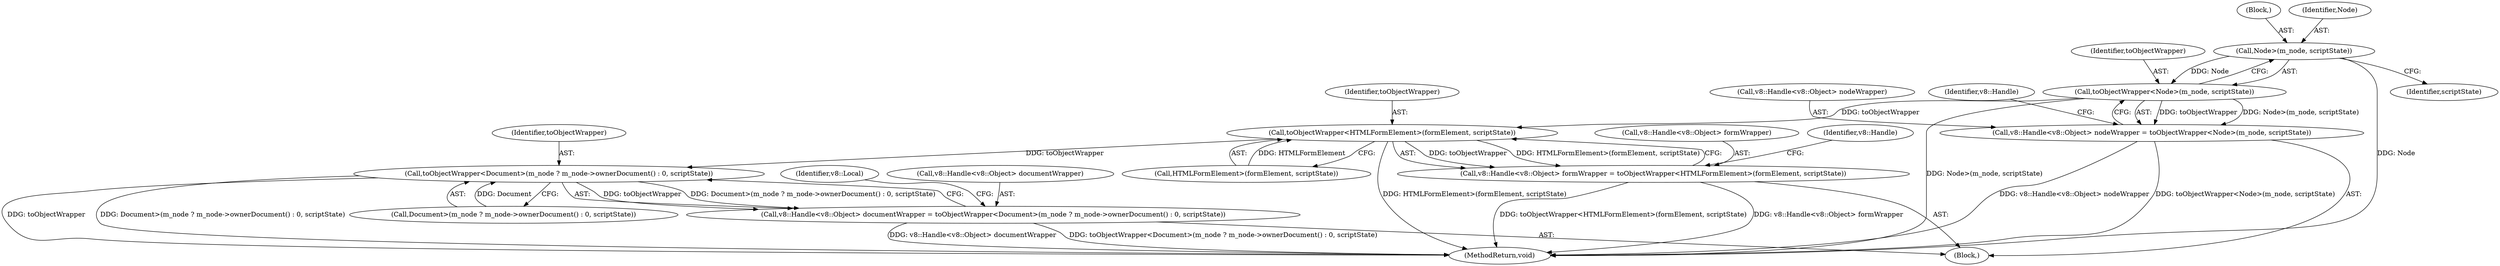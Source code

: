 digraph "0_Chrome_fc81fcf38edd250876cc384a6ed5567e1b2999e4@pointer" {
"1000203" [label="(Call,Node>(m_node, scriptState))"];
"1000201" [label="(Call,toObjectWrapper<Node>(m_node, scriptState))"];
"1000195" [label="(Call,v8::Handle<v8::Object> nodeWrapper = toObjectWrapper<Node>(m_node, scriptState))"];
"1000214" [label="(Call,toObjectWrapper<HTMLFormElement>(formElement, scriptState))"];
"1000208" [label="(Call,v8::Handle<v8::Object> formWrapper = toObjectWrapper<HTMLFormElement>(formElement, scriptState))"];
"1000227" [label="(Call,toObjectWrapper<Document>(m_node ? m_node->ownerDocument() : 0, scriptState))"];
"1000221" [label="(Call,v8::Handle<v8::Object> documentWrapper = toObjectWrapper<Document>(m_node ? m_node->ownerDocument() : 0, scriptState))"];
"1000215" [label="(Identifier,toObjectWrapper)"];
"1000203" [label="(Call,Node>(m_node, scriptState))"];
"1000239" [label="(Identifier,v8::Local)"];
"1000208" [label="(Call,v8::Handle<v8::Object> formWrapper = toObjectWrapper<HTMLFormElement>(formElement, scriptState))"];
"1000221" [label="(Call,v8::Handle<v8::Object> documentWrapper = toObjectWrapper<Document>(m_node ? m_node->ownerDocument() : 0, scriptState))"];
"1000229" [label="(Call,Document>(m_node ? m_node->ownerDocument() : 0, scriptState))"];
"1000195" [label="(Call,v8::Handle<v8::Object> nodeWrapper = toObjectWrapper<Node>(m_node, scriptState))"];
"1000222" [label="(Call,v8::Handle<v8::Object> documentWrapper)"];
"1000196" [label="(Call,v8::Handle<v8::Object> nodeWrapper)"];
"1000210" [label="(Identifier,v8::Handle)"];
"1000216" [label="(Call,HTMLFormElement>(formElement, scriptState))"];
"1000337" [label="(MethodReturn,void)"];
"1000207" [label="(Identifier,scriptState)"];
"1000202" [label="(Identifier,toObjectWrapper)"];
"1000228" [label="(Identifier,toObjectWrapper)"];
"1000205" [label="(Block,)"];
"1000103" [label="(Block,)"];
"1000227" [label="(Call,toObjectWrapper<Document>(m_node ? m_node->ownerDocument() : 0, scriptState))"];
"1000214" [label="(Call,toObjectWrapper<HTMLFormElement>(formElement, scriptState))"];
"1000209" [label="(Call,v8::Handle<v8::Object> formWrapper)"];
"1000223" [label="(Identifier,v8::Handle)"];
"1000201" [label="(Call,toObjectWrapper<Node>(m_node, scriptState))"];
"1000204" [label="(Identifier,Node)"];
"1000203" -> "1000201"  [label="AST: "];
"1000203" -> "1000207"  [label="CFG: "];
"1000204" -> "1000203"  [label="AST: "];
"1000205" -> "1000203"  [label="AST: "];
"1000201" -> "1000203"  [label="CFG: "];
"1000203" -> "1000337"  [label="DDG: Node"];
"1000203" -> "1000201"  [label="DDG: Node"];
"1000201" -> "1000195"  [label="AST: "];
"1000202" -> "1000201"  [label="AST: "];
"1000195" -> "1000201"  [label="CFG: "];
"1000201" -> "1000337"  [label="DDG: Node>(m_node, scriptState)"];
"1000201" -> "1000195"  [label="DDG: toObjectWrapper"];
"1000201" -> "1000195"  [label="DDG: Node>(m_node, scriptState)"];
"1000201" -> "1000214"  [label="DDG: toObjectWrapper"];
"1000195" -> "1000103"  [label="AST: "];
"1000196" -> "1000195"  [label="AST: "];
"1000210" -> "1000195"  [label="CFG: "];
"1000195" -> "1000337"  [label="DDG: toObjectWrapper<Node>(m_node, scriptState)"];
"1000195" -> "1000337"  [label="DDG: v8::Handle<v8::Object> nodeWrapper"];
"1000214" -> "1000208"  [label="AST: "];
"1000214" -> "1000216"  [label="CFG: "];
"1000215" -> "1000214"  [label="AST: "];
"1000216" -> "1000214"  [label="AST: "];
"1000208" -> "1000214"  [label="CFG: "];
"1000214" -> "1000337"  [label="DDG: HTMLFormElement>(formElement, scriptState)"];
"1000214" -> "1000208"  [label="DDG: toObjectWrapper"];
"1000214" -> "1000208"  [label="DDG: HTMLFormElement>(formElement, scriptState)"];
"1000216" -> "1000214"  [label="DDG: HTMLFormElement"];
"1000214" -> "1000227"  [label="DDG: toObjectWrapper"];
"1000208" -> "1000103"  [label="AST: "];
"1000209" -> "1000208"  [label="AST: "];
"1000223" -> "1000208"  [label="CFG: "];
"1000208" -> "1000337"  [label="DDG: v8::Handle<v8::Object> formWrapper"];
"1000208" -> "1000337"  [label="DDG: toObjectWrapper<HTMLFormElement>(formElement, scriptState)"];
"1000227" -> "1000221"  [label="AST: "];
"1000227" -> "1000229"  [label="CFG: "];
"1000228" -> "1000227"  [label="AST: "];
"1000229" -> "1000227"  [label="AST: "];
"1000221" -> "1000227"  [label="CFG: "];
"1000227" -> "1000337"  [label="DDG: toObjectWrapper"];
"1000227" -> "1000337"  [label="DDG: Document>(m_node ? m_node->ownerDocument() : 0, scriptState)"];
"1000227" -> "1000221"  [label="DDG: toObjectWrapper"];
"1000227" -> "1000221"  [label="DDG: Document>(m_node ? m_node->ownerDocument() : 0, scriptState)"];
"1000229" -> "1000227"  [label="DDG: Document"];
"1000221" -> "1000103"  [label="AST: "];
"1000222" -> "1000221"  [label="AST: "];
"1000239" -> "1000221"  [label="CFG: "];
"1000221" -> "1000337"  [label="DDG: toObjectWrapper<Document>(m_node ? m_node->ownerDocument() : 0, scriptState)"];
"1000221" -> "1000337"  [label="DDG: v8::Handle<v8::Object> documentWrapper"];
}
